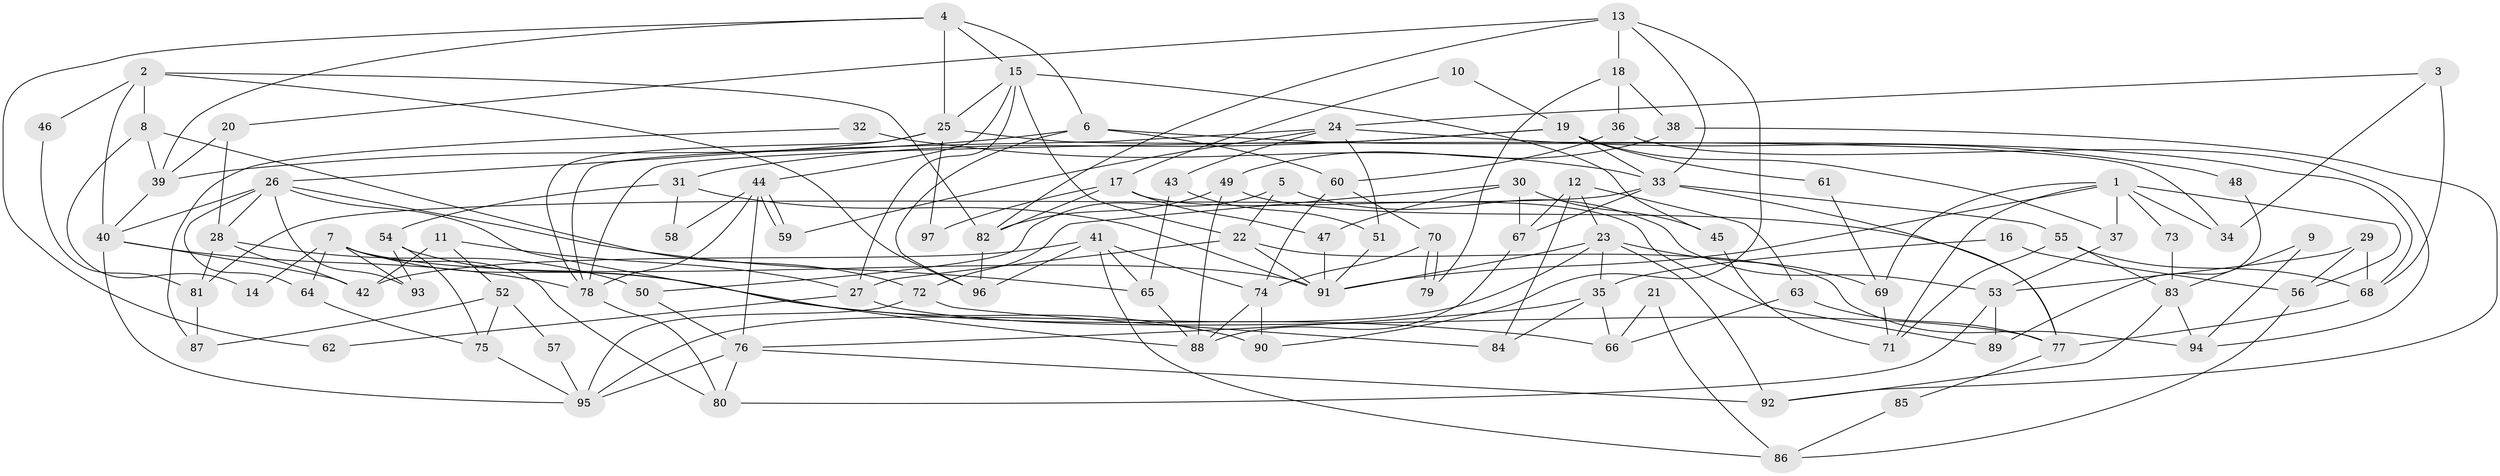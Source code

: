 // Generated by graph-tools (version 1.1) at 2025/11/02/27/25 16:11:17]
// undirected, 97 vertices, 194 edges
graph export_dot {
graph [start="1"]
  node [color=gray90,style=filled];
  1;
  2;
  3;
  4;
  5;
  6;
  7;
  8;
  9;
  10;
  11;
  12;
  13;
  14;
  15;
  16;
  17;
  18;
  19;
  20;
  21;
  22;
  23;
  24;
  25;
  26;
  27;
  28;
  29;
  30;
  31;
  32;
  33;
  34;
  35;
  36;
  37;
  38;
  39;
  40;
  41;
  42;
  43;
  44;
  45;
  46;
  47;
  48;
  49;
  50;
  51;
  52;
  53;
  54;
  55;
  56;
  57;
  58;
  59;
  60;
  61;
  62;
  63;
  64;
  65;
  66;
  67;
  68;
  69;
  70;
  71;
  72;
  73;
  74;
  75;
  76;
  77;
  78;
  79;
  80;
  81;
  82;
  83;
  84;
  85;
  86;
  87;
  88;
  89;
  90;
  91;
  92;
  93;
  94;
  95;
  96;
  97;
  1 -- 69;
  1 -- 34;
  1 -- 37;
  1 -- 56;
  1 -- 71;
  1 -- 73;
  1 -- 91;
  2 -- 82;
  2 -- 8;
  2 -- 40;
  2 -- 46;
  2 -- 96;
  3 -- 24;
  3 -- 68;
  3 -- 34;
  4 -- 15;
  4 -- 39;
  4 -- 6;
  4 -- 25;
  4 -- 62;
  5 -- 22;
  5 -- 53;
  5 -- 50;
  6 -- 96;
  6 -- 39;
  6 -- 60;
  6 -- 68;
  7 -- 93;
  7 -- 80;
  7 -- 14;
  7 -- 64;
  7 -- 66;
  7 -- 91;
  8 -- 72;
  8 -- 39;
  8 -- 14;
  9 -- 83;
  9 -- 94;
  10 -- 17;
  10 -- 19;
  11 -- 42;
  11 -- 27;
  11 -- 52;
  12 -- 67;
  12 -- 23;
  12 -- 63;
  12 -- 84;
  13 -- 33;
  13 -- 20;
  13 -- 18;
  13 -- 82;
  13 -- 90;
  15 -- 25;
  15 -- 44;
  15 -- 22;
  15 -- 27;
  15 -- 45;
  16 -- 56;
  16 -- 35;
  17 -- 82;
  17 -- 47;
  17 -- 89;
  17 -- 97;
  18 -- 36;
  18 -- 38;
  18 -- 79;
  19 -- 31;
  19 -- 78;
  19 -- 33;
  19 -- 37;
  19 -- 61;
  20 -- 28;
  20 -- 39;
  21 -- 86;
  21 -- 66;
  22 -- 91;
  22 -- 27;
  22 -- 94;
  23 -- 91;
  23 -- 95;
  23 -- 35;
  23 -- 69;
  23 -- 92;
  24 -- 43;
  24 -- 78;
  24 -- 48;
  24 -- 51;
  24 -- 59;
  25 -- 78;
  25 -- 26;
  25 -- 34;
  25 -- 97;
  26 -- 65;
  26 -- 28;
  26 -- 40;
  26 -- 64;
  26 -- 88;
  26 -- 93;
  27 -- 62;
  27 -- 77;
  28 -- 50;
  28 -- 42;
  28 -- 81;
  29 -- 53;
  29 -- 68;
  29 -- 56;
  30 -- 67;
  30 -- 45;
  30 -- 47;
  30 -- 72;
  31 -- 54;
  31 -- 91;
  31 -- 58;
  32 -- 33;
  32 -- 87;
  33 -- 77;
  33 -- 55;
  33 -- 67;
  33 -- 81;
  35 -- 66;
  35 -- 76;
  35 -- 84;
  36 -- 60;
  36 -- 94;
  37 -- 53;
  38 -- 92;
  38 -- 49;
  39 -- 40;
  40 -- 42;
  40 -- 78;
  40 -- 95;
  41 -- 96;
  41 -- 42;
  41 -- 65;
  41 -- 74;
  41 -- 86;
  43 -- 51;
  43 -- 65;
  44 -- 59;
  44 -- 59;
  44 -- 76;
  44 -- 58;
  44 -- 78;
  45 -- 71;
  46 -- 81;
  47 -- 91;
  48 -- 89;
  49 -- 88;
  49 -- 77;
  49 -- 82;
  50 -- 76;
  51 -- 91;
  52 -- 75;
  52 -- 57;
  52 -- 87;
  53 -- 80;
  53 -- 89;
  54 -- 75;
  54 -- 90;
  54 -- 93;
  55 -- 68;
  55 -- 71;
  55 -- 83;
  56 -- 86;
  57 -- 95;
  60 -- 74;
  60 -- 70;
  61 -- 69;
  63 -- 77;
  63 -- 66;
  64 -- 75;
  65 -- 88;
  67 -- 88;
  68 -- 77;
  69 -- 71;
  70 -- 79;
  70 -- 79;
  70 -- 74;
  72 -- 84;
  72 -- 95;
  73 -- 83;
  74 -- 88;
  74 -- 90;
  75 -- 95;
  76 -- 95;
  76 -- 80;
  76 -- 92;
  77 -- 85;
  78 -- 80;
  81 -- 87;
  82 -- 96;
  83 -- 92;
  83 -- 94;
  85 -- 86;
}

